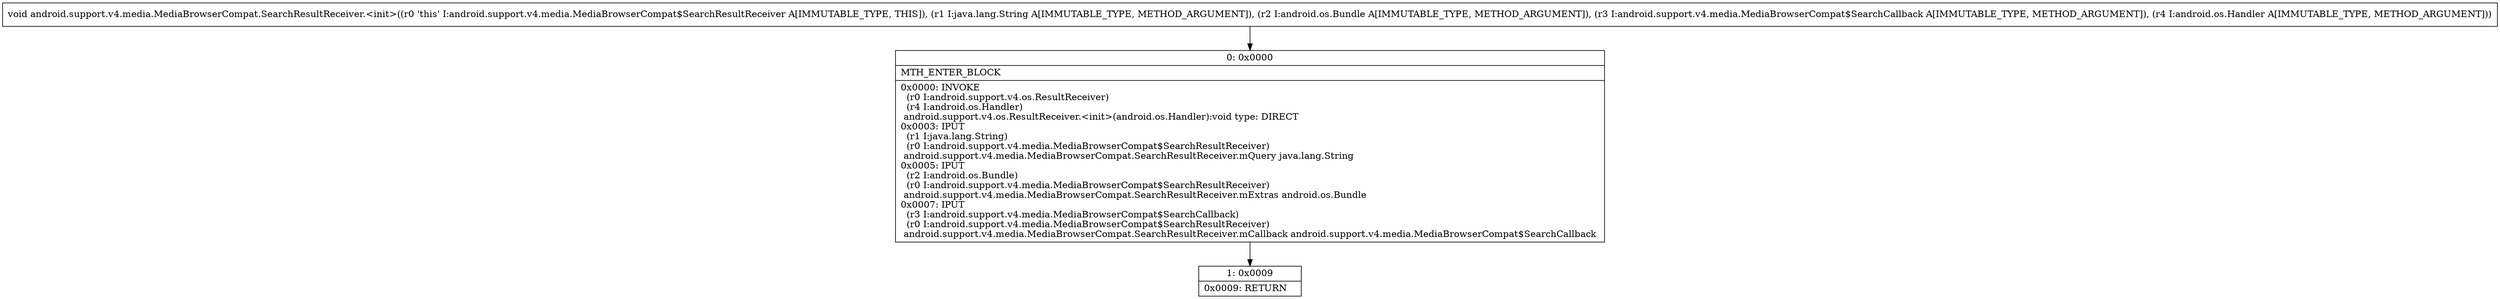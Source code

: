 digraph "CFG forandroid.support.v4.media.MediaBrowserCompat.SearchResultReceiver.\<init\>(Ljava\/lang\/String;Landroid\/os\/Bundle;Landroid\/support\/v4\/media\/MediaBrowserCompat$SearchCallback;Landroid\/os\/Handler;)V" {
Node_0 [shape=record,label="{0\:\ 0x0000|MTH_ENTER_BLOCK\l|0x0000: INVOKE  \l  (r0 I:android.support.v4.os.ResultReceiver)\l  (r4 I:android.os.Handler)\l android.support.v4.os.ResultReceiver.\<init\>(android.os.Handler):void type: DIRECT \l0x0003: IPUT  \l  (r1 I:java.lang.String)\l  (r0 I:android.support.v4.media.MediaBrowserCompat$SearchResultReceiver)\l android.support.v4.media.MediaBrowserCompat.SearchResultReceiver.mQuery java.lang.String \l0x0005: IPUT  \l  (r2 I:android.os.Bundle)\l  (r0 I:android.support.v4.media.MediaBrowserCompat$SearchResultReceiver)\l android.support.v4.media.MediaBrowserCompat.SearchResultReceiver.mExtras android.os.Bundle \l0x0007: IPUT  \l  (r3 I:android.support.v4.media.MediaBrowserCompat$SearchCallback)\l  (r0 I:android.support.v4.media.MediaBrowserCompat$SearchResultReceiver)\l android.support.v4.media.MediaBrowserCompat.SearchResultReceiver.mCallback android.support.v4.media.MediaBrowserCompat$SearchCallback \l}"];
Node_1 [shape=record,label="{1\:\ 0x0009|0x0009: RETURN   \l}"];
MethodNode[shape=record,label="{void android.support.v4.media.MediaBrowserCompat.SearchResultReceiver.\<init\>((r0 'this' I:android.support.v4.media.MediaBrowserCompat$SearchResultReceiver A[IMMUTABLE_TYPE, THIS]), (r1 I:java.lang.String A[IMMUTABLE_TYPE, METHOD_ARGUMENT]), (r2 I:android.os.Bundle A[IMMUTABLE_TYPE, METHOD_ARGUMENT]), (r3 I:android.support.v4.media.MediaBrowserCompat$SearchCallback A[IMMUTABLE_TYPE, METHOD_ARGUMENT]), (r4 I:android.os.Handler A[IMMUTABLE_TYPE, METHOD_ARGUMENT])) }"];
MethodNode -> Node_0;
Node_0 -> Node_1;
}

